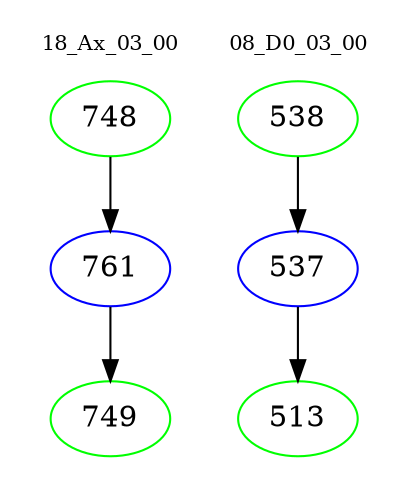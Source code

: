 digraph{
subgraph cluster_0 {
color = white
label = "18_Ax_03_00";
fontsize=10;
T0_748 [label="748", color="green"]
T0_748 -> T0_761 [color="black"]
T0_761 [label="761", color="blue"]
T0_761 -> T0_749 [color="black"]
T0_749 [label="749", color="green"]
}
subgraph cluster_1 {
color = white
label = "08_D0_03_00";
fontsize=10;
T1_538 [label="538", color="green"]
T1_538 -> T1_537 [color="black"]
T1_537 [label="537", color="blue"]
T1_537 -> T1_513 [color="black"]
T1_513 [label="513", color="green"]
}
}
